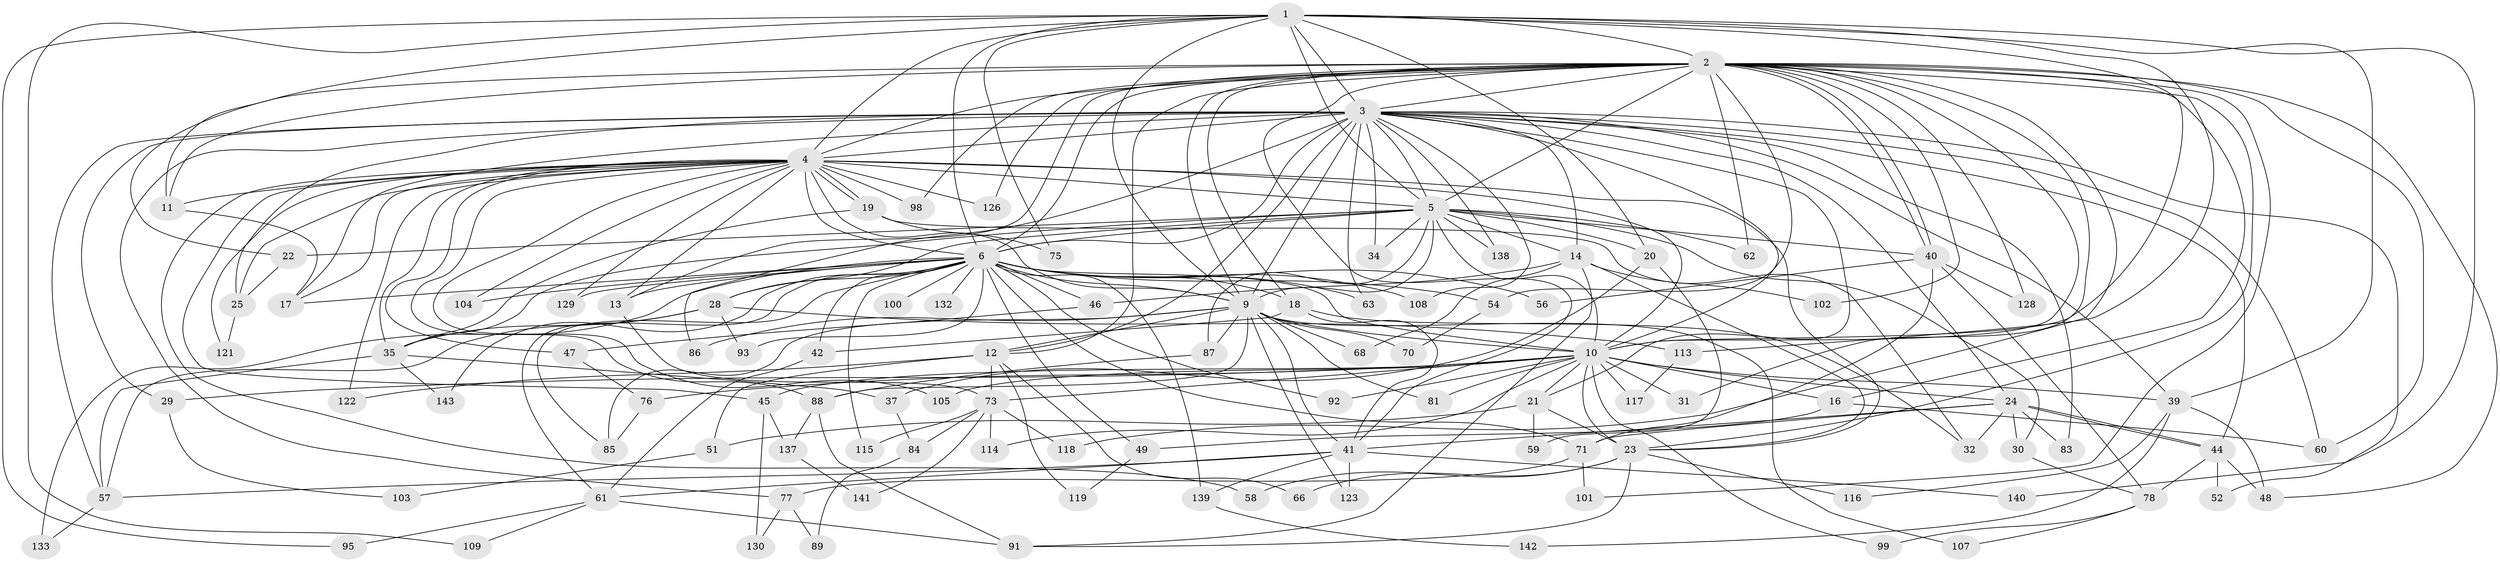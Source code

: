 // Generated by graph-tools (version 1.1) at 2025/51/02/27/25 19:51:43]
// undirected, 106 vertices, 251 edges
graph export_dot {
graph [start="1"]
  node [color=gray90,style=filled];
  1 [super="+26"];
  2 [super="+111"];
  3 [super="+7"];
  4 [super="+15"];
  5 [super="+127"];
  6 [super="+8"];
  9 [super="+50"];
  10 [super="+33"];
  11 [super="+53"];
  12 [super="+27"];
  13 [super="+36"];
  14 [super="+80"];
  16;
  17 [super="+72"];
  18 [super="+120"];
  19 [super="+79"];
  20;
  21;
  22 [super="+55"];
  23 [super="+43"];
  24;
  25;
  28 [super="+64"];
  29;
  30;
  31;
  32 [super="+131"];
  34 [super="+65"];
  35 [super="+38"];
  37;
  39 [super="+94"];
  40 [super="+96"];
  41 [super="+112"];
  42;
  44 [super="+82"];
  45;
  46;
  47;
  48 [super="+124"];
  49 [super="+74"];
  51;
  52;
  54;
  56;
  57 [super="+67"];
  58;
  59;
  60 [super="+69"];
  61 [super="+134"];
  62;
  63;
  66;
  68;
  70;
  71 [super="+135"];
  73 [super="+136"];
  75;
  76;
  77;
  78 [super="+106"];
  81;
  83;
  84;
  85 [super="+97"];
  86;
  87 [super="+90"];
  88 [super="+125"];
  89;
  91 [super="+110"];
  92;
  93;
  95;
  98;
  99;
  100;
  101;
  102;
  103;
  104;
  105;
  107;
  108;
  109;
  113;
  114;
  115;
  116;
  117;
  118;
  119;
  121;
  122;
  123;
  126;
  128;
  129;
  130;
  132;
  133;
  137;
  138;
  139;
  140;
  141;
  142;
  143;
  1 -- 2;
  1 -- 3 [weight=2];
  1 -- 4;
  1 -- 5;
  1 -- 6 [weight=2];
  1 -- 9;
  1 -- 10 [weight=2];
  1 -- 20;
  1 -- 75;
  1 -- 95;
  1 -- 109;
  1 -- 113;
  1 -- 140;
  1 -- 11;
  1 -- 39;
  2 -- 3 [weight=2];
  2 -- 4;
  2 -- 5;
  2 -- 6 [weight=2];
  2 -- 9;
  2 -- 10;
  2 -- 11;
  2 -- 12;
  2 -- 16;
  2 -- 18;
  2 -- 22;
  2 -- 31;
  2 -- 40;
  2 -- 40;
  2 -- 41;
  2 -- 48;
  2 -- 54;
  2 -- 62;
  2 -- 98;
  2 -- 101;
  2 -- 102;
  2 -- 118;
  2 -- 126;
  2 -- 128;
  2 -- 23;
  2 -- 60;
  2 -- 13;
  3 -- 4 [weight=3];
  3 -- 5 [weight=2];
  3 -- 6 [weight=4];
  3 -- 9 [weight=2];
  3 -- 10 [weight=2];
  3 -- 21;
  3 -- 24;
  3 -- 25;
  3 -- 34 [weight=2];
  3 -- 60;
  3 -- 63;
  3 -- 86;
  3 -- 138;
  3 -- 77;
  3 -- 14;
  3 -- 83;
  3 -- 29;
  3 -- 39;
  3 -- 108;
  3 -- 52;
  3 -- 57;
  3 -- 44;
  3 -- 12;
  3 -- 17;
  4 -- 5;
  4 -- 6 [weight=2];
  4 -- 9;
  4 -- 10;
  4 -- 11;
  4 -- 13;
  4 -- 17;
  4 -- 19;
  4 -- 19;
  4 -- 23;
  4 -- 25;
  4 -- 45;
  4 -- 47;
  4 -- 88;
  4 -- 98;
  4 -- 104;
  4 -- 105;
  4 -- 121;
  4 -- 122;
  4 -- 126;
  4 -- 129;
  4 -- 58;
  4 -- 35;
  5 -- 6 [weight=2];
  5 -- 9 [weight=2];
  5 -- 10;
  5 -- 14;
  5 -- 20;
  5 -- 22;
  5 -- 28;
  5 -- 30 [weight=2];
  5 -- 34;
  5 -- 35;
  5 -- 62;
  5 -- 87;
  5 -- 138;
  5 -- 40;
  6 -- 9 [weight=2];
  6 -- 10 [weight=2];
  6 -- 13;
  6 -- 18;
  6 -- 28;
  6 -- 56;
  6 -- 93;
  6 -- 108;
  6 -- 129;
  6 -- 132 [weight=2];
  6 -- 143;
  6 -- 133;
  6 -- 71;
  6 -- 139;
  6 -- 17;
  6 -- 85;
  6 -- 92;
  6 -- 100;
  6 -- 104;
  6 -- 42;
  6 -- 46;
  6 -- 49 [weight=2];
  6 -- 115;
  6 -- 54;
  6 -- 61;
  6 -- 63;
  9 -- 10;
  9 -- 12;
  9 -- 41;
  9 -- 68;
  9 -- 70;
  9 -- 81;
  9 -- 86;
  9 -- 88;
  9 -- 107;
  9 -- 123;
  9 -- 87;
  9 -- 85;
  10 -- 16;
  10 -- 21;
  10 -- 23;
  10 -- 24;
  10 -- 29;
  10 -- 31;
  10 -- 39;
  10 -- 45;
  10 -- 73;
  10 -- 76;
  10 -- 81;
  10 -- 92;
  10 -- 99;
  10 -- 105;
  10 -- 114;
  10 -- 117;
  11 -- 17;
  12 -- 66;
  12 -- 51;
  12 -- 119;
  12 -- 73;
  12 -- 122;
  13 -- 73;
  14 -- 46;
  14 -- 68;
  14 -- 91;
  14 -- 102;
  14 -- 23;
  16 -- 49;
  16 -- 60;
  18 -- 32;
  18 -- 42;
  18 -- 41;
  19 -- 75;
  19 -- 35;
  19 -- 32;
  20 -- 37;
  20 -- 59;
  21 -- 51;
  21 -- 59;
  21 -- 23;
  22 -- 25;
  23 -- 66;
  23 -- 116;
  23 -- 58;
  23 -- 91;
  24 -- 30;
  24 -- 32;
  24 -- 44;
  24 -- 44;
  24 -- 71;
  24 -- 83;
  24 -- 41;
  25 -- 121;
  28 -- 35;
  28 -- 93;
  28 -- 57;
  28 -- 113;
  29 -- 103;
  30 -- 78;
  35 -- 37;
  35 -- 143;
  35 -- 57;
  37 -- 84;
  39 -- 116;
  39 -- 142;
  39 -- 48;
  40 -- 56;
  40 -- 78;
  40 -- 128;
  40 -- 71;
  41 -- 123;
  41 -- 139;
  41 -- 140;
  41 -- 61;
  41 -- 57;
  42 -- 61;
  44 -- 48;
  44 -- 52;
  44 -- 78;
  45 -- 130;
  45 -- 137;
  46 -- 47;
  47 -- 76;
  49 -- 119;
  51 -- 103;
  54 -- 70;
  57 -- 133;
  61 -- 91;
  61 -- 95;
  61 -- 109;
  71 -- 77;
  71 -- 101;
  73 -- 84;
  73 -- 114;
  73 -- 115;
  73 -- 118;
  73 -- 141;
  76 -- 85;
  77 -- 89;
  77 -- 130;
  78 -- 99;
  78 -- 107;
  84 -- 89;
  87 -- 88;
  88 -- 137;
  88 -- 91;
  113 -- 117;
  137 -- 141;
  139 -- 142;
}

